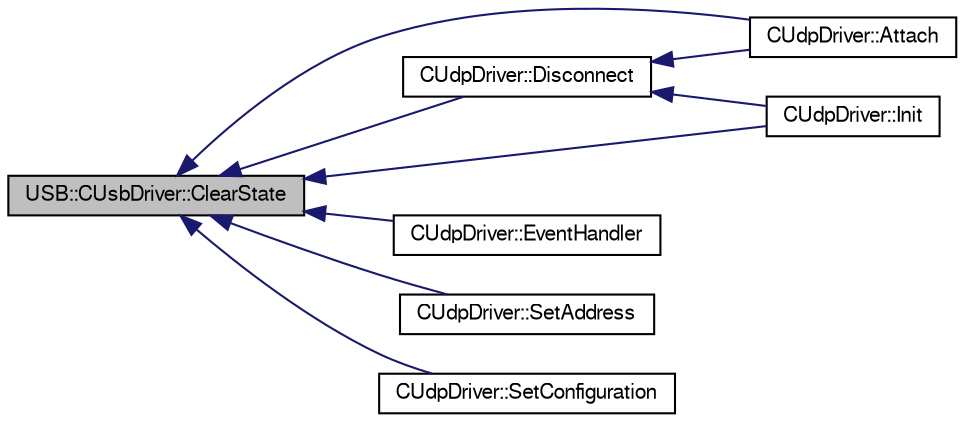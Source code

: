 digraph G
{
  bgcolor="transparent";
  edge [fontname="FreeSans",fontsize=10,labelfontname="FreeSans",labelfontsize=10];
  node [fontname="FreeSans",fontsize=10,shape=record];
  rankdir=LR;
  Node1 [label="USB::CUsbDriver::ClearState",height=0.2,width=0.4,color="black", fillcolor="grey75", style="filled" fontcolor="black"];
  Node1 -> Node2 [dir=back,color="midnightblue",fontsize=10,style="solid",fontname="FreeSans"];
  Node2 [label="CUdpDriver::Attach",height=0.2,width=0.4,color="black",URL="$class_c_udp_driver.html#39943265011f48c86d097afb2d1cf285",tooltip="Handles the attachment or detachment of the device to or from the USB."];
  Node1 -> Node3 [dir=back,color="midnightblue",fontsize=10,style="solid",fontname="FreeSans"];
  Node3 [label="CUdpDriver::Disconnect",height=0.2,width=0.4,color="black",URL="$class_c_udp_driver.html#a42ff5ccc0e5a31aee80d2d837ccf67f",tooltip="Disconnects the device from the USB."];
  Node3 -> Node2 [dir=back,color="midnightblue",fontsize=10,style="solid",fontname="FreeSans"];
  Node3 -> Node4 [dir=back,color="midnightblue",fontsize=10,style="solid",fontname="FreeSans"];
  Node4 [label="CUdpDriver::Init",height=0.2,width=0.4,color="black",URL="$class_c_udp_driver.html#470ca17d526df70db31441ef23325dd4",tooltip="Initializes the USB API and the USB controller."];
  Node1 -> Node5 [dir=back,color="midnightblue",fontsize=10,style="solid",fontname="FreeSans"];
  Node5 [label="CUdpDriver::EventHandler",height=0.2,width=0.4,color="black",URL="$class_c_udp_driver.html#df47754ef8128230c4cefa247265a305",tooltip="Event handler for the USB controller peripheral."];
  Node1 -> Node4 [dir=back,color="midnightblue",fontsize=10,style="solid",fontname="FreeSans"];
  Node1 -> Node6 [dir=back,color="midnightblue",fontsize=10,style="solid",fontname="FreeSans"];
  Node6 [label="CUdpDriver::SetAddress",height=0.2,width=0.4,color="black",URL="$class_c_udp_driver.html#292d51e33ec7a054206e69b3b9395ef4",tooltip="Sets the device address using the last received SETUP packet. This method must only..."];
  Node1 -> Node7 [dir=back,color="midnightblue",fontsize=10,style="solid",fontname="FreeSans"];
  Node7 [label="CUdpDriver::SetConfiguration",height=0.2,width=0.4,color="black",URL="$class_c_udp_driver.html#53ff5988e2dc0f5e780d056e55e28283",tooltip="Sets the device configuration using the last received SETUP packet."];
}
